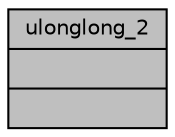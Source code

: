 digraph "ulonglong_2"
{
  edge [fontname="Helvetica",fontsize="10",labelfontname="Helvetica",labelfontsize="10"];
  node [fontname="Helvetica",fontsize="10",shape=record];
  Node1 [label="{ulonglong_2\n||}",height=0.2,width=0.4,color="black", fillcolor="grey75", style="filled", fontcolor="black"];
}
